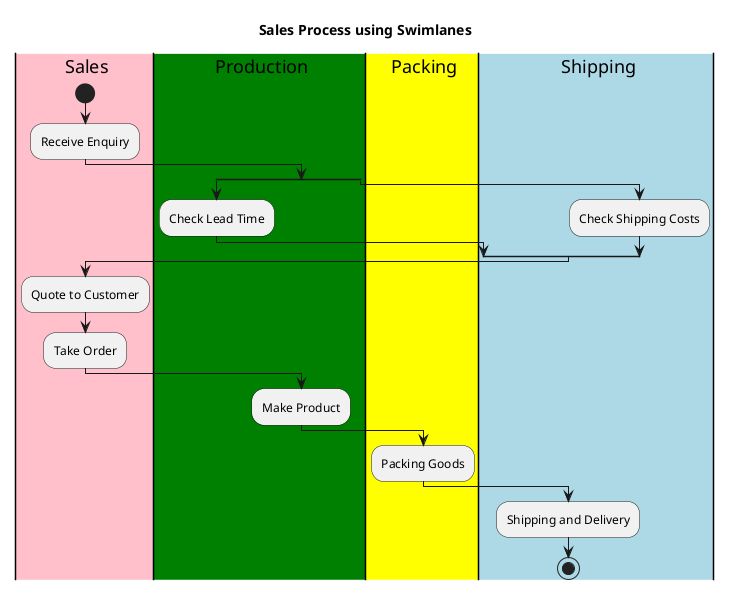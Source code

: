 @startuml
title Sales Process using Swimlanes

' definition part
|#Pink|S1| Sales
|#Green|P1| Production
|#Yellow|P2| Packing
|#LightBlue|S2| Shipping

' diagraming part
|S1|
    start
    :Receive Enquiry;
    split
        |P1|
            :Check Lead Time;
    split again
        |S2|
            :Check Shipping Costs;
    end split
|S1|
    :Quote to Customer;
    :Take Order;
|P1|
    :Make Product;
|P2|
    :Packing Goods;
|S2|
    :Shipping and Delivery;
    stop
@enduml